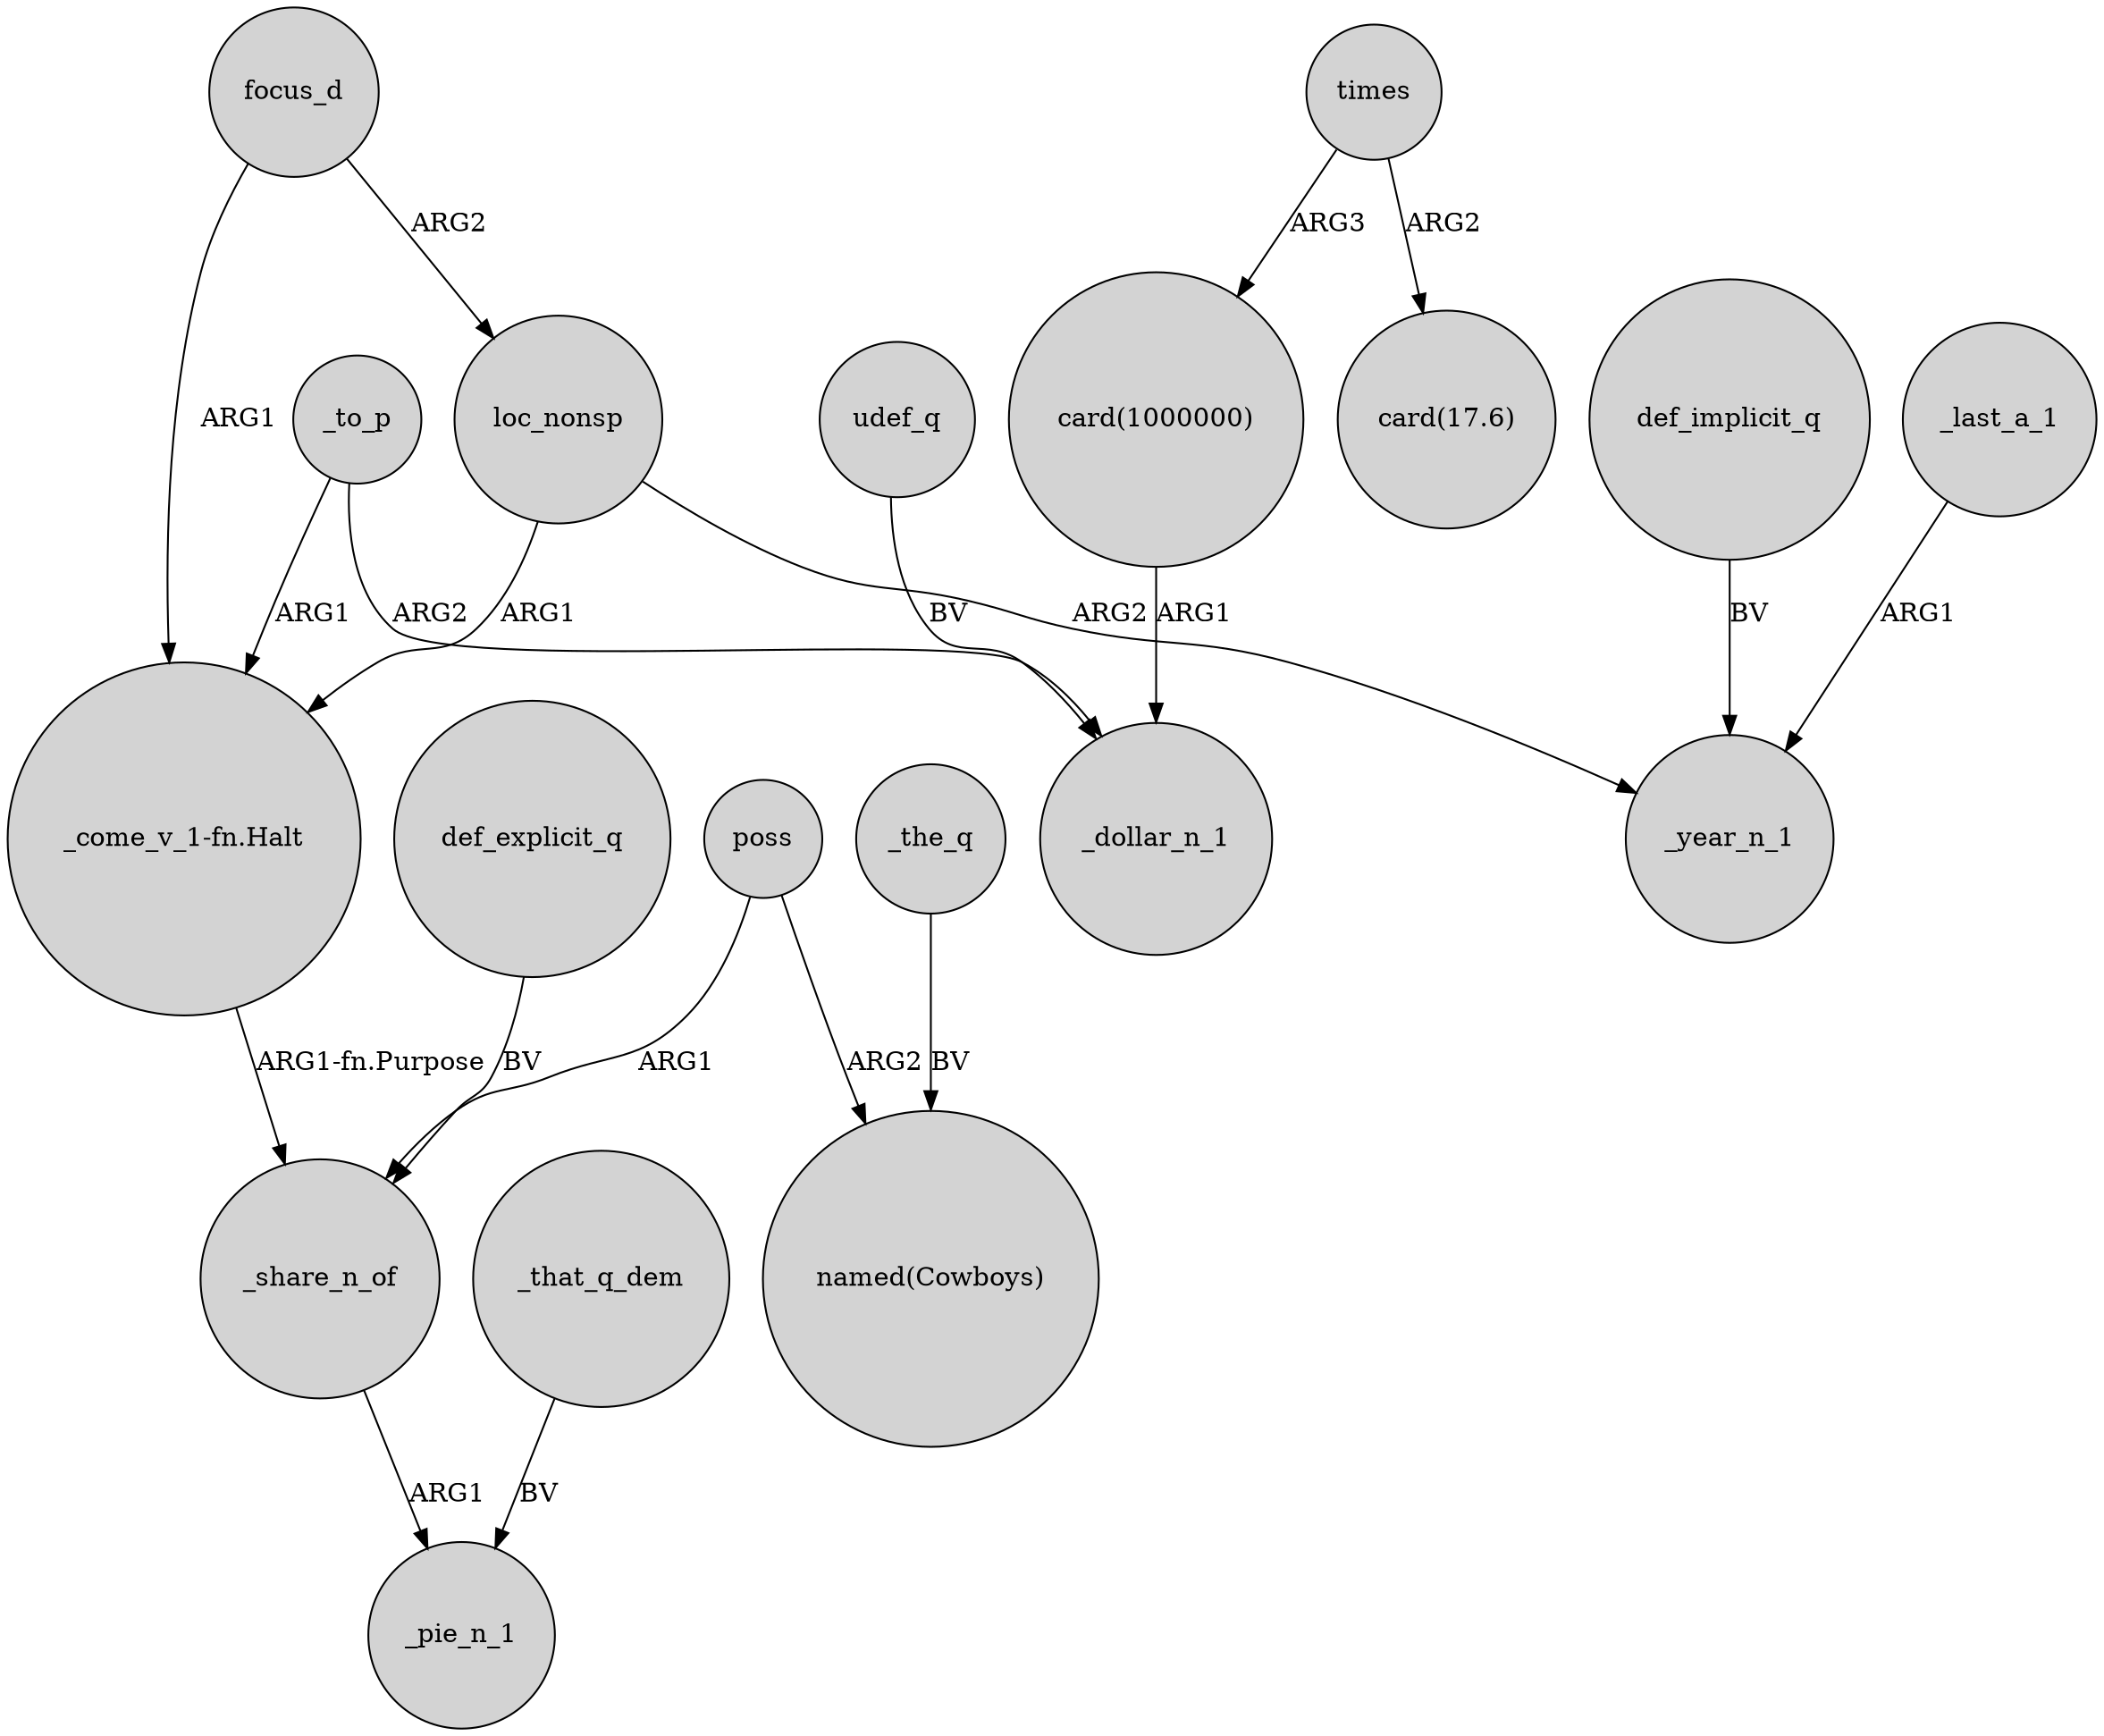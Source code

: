 digraph {
	node [shape=circle style=filled]
	focus_d -> "_come_v_1-fn.Halt" [label=ARG1]
	def_implicit_q -> _year_n_1 [label=BV]
	_the_q -> "named(Cowboys)" [label=BV]
	def_explicit_q -> _share_n_of [label=BV]
	times -> "card(1000000)" [label=ARG3]
	_to_p -> _dollar_n_1 [label=ARG2]
	focus_d -> loc_nonsp [label=ARG2]
	times -> "card(17.6)" [label=ARG2]
	"_come_v_1-fn.Halt" -> _share_n_of [label="ARG1-fn.Purpose"]
	loc_nonsp -> _year_n_1 [label=ARG2]
	_to_p -> "_come_v_1-fn.Halt" [label=ARG1]
	poss -> _share_n_of [label=ARG1]
	_last_a_1 -> _year_n_1 [label=ARG1]
	udef_q -> _dollar_n_1 [label=BV]
	"card(1000000)" -> _dollar_n_1 [label=ARG1]
	loc_nonsp -> "_come_v_1-fn.Halt" [label=ARG1]
	_share_n_of -> _pie_n_1 [label=ARG1]
	poss -> "named(Cowboys)" [label=ARG2]
	_that_q_dem -> _pie_n_1 [label=BV]
}
